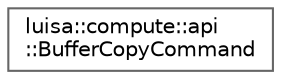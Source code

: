 digraph "类继承关系图"
{
 // LATEX_PDF_SIZE
  bgcolor="transparent";
  edge [fontname=Helvetica,fontsize=10,labelfontname=Helvetica,labelfontsize=10];
  node [fontname=Helvetica,fontsize=10,shape=box,height=0.2,width=0.4];
  rankdir="LR";
  Node0 [id="Node000000",label="luisa::compute::api\l::BufferCopyCommand",height=0.2,width=0.4,color="grey40", fillcolor="white", style="filled",URL="$structluisa_1_1compute_1_1api_1_1_buffer_copy_command.html",tooltip=" "];
}
